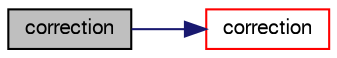 digraph "correction"
{
  bgcolor="transparent";
  edge [fontname="FreeSans",fontsize="10",labelfontname="FreeSans",labelfontsize="10"];
  node [fontname="FreeSans",fontsize="10",shape=record];
  rankdir="LR";
  Node1606 [label="correction",height=0.2,width=0.4,color="black", fillcolor="grey75", style="filled", fontcolor="black"];
  Node1606 -> Node1607 [color="midnightblue",fontsize="10",style="solid",fontname="FreeSans"];
  Node1607 [label="correction",height=0.2,width=0.4,color="red",URL="$a22594.html#ac26ead7414cbab39c598047884ab43b5",tooltip="Return the explicit correction to the correctedSnGrad. "];
}
